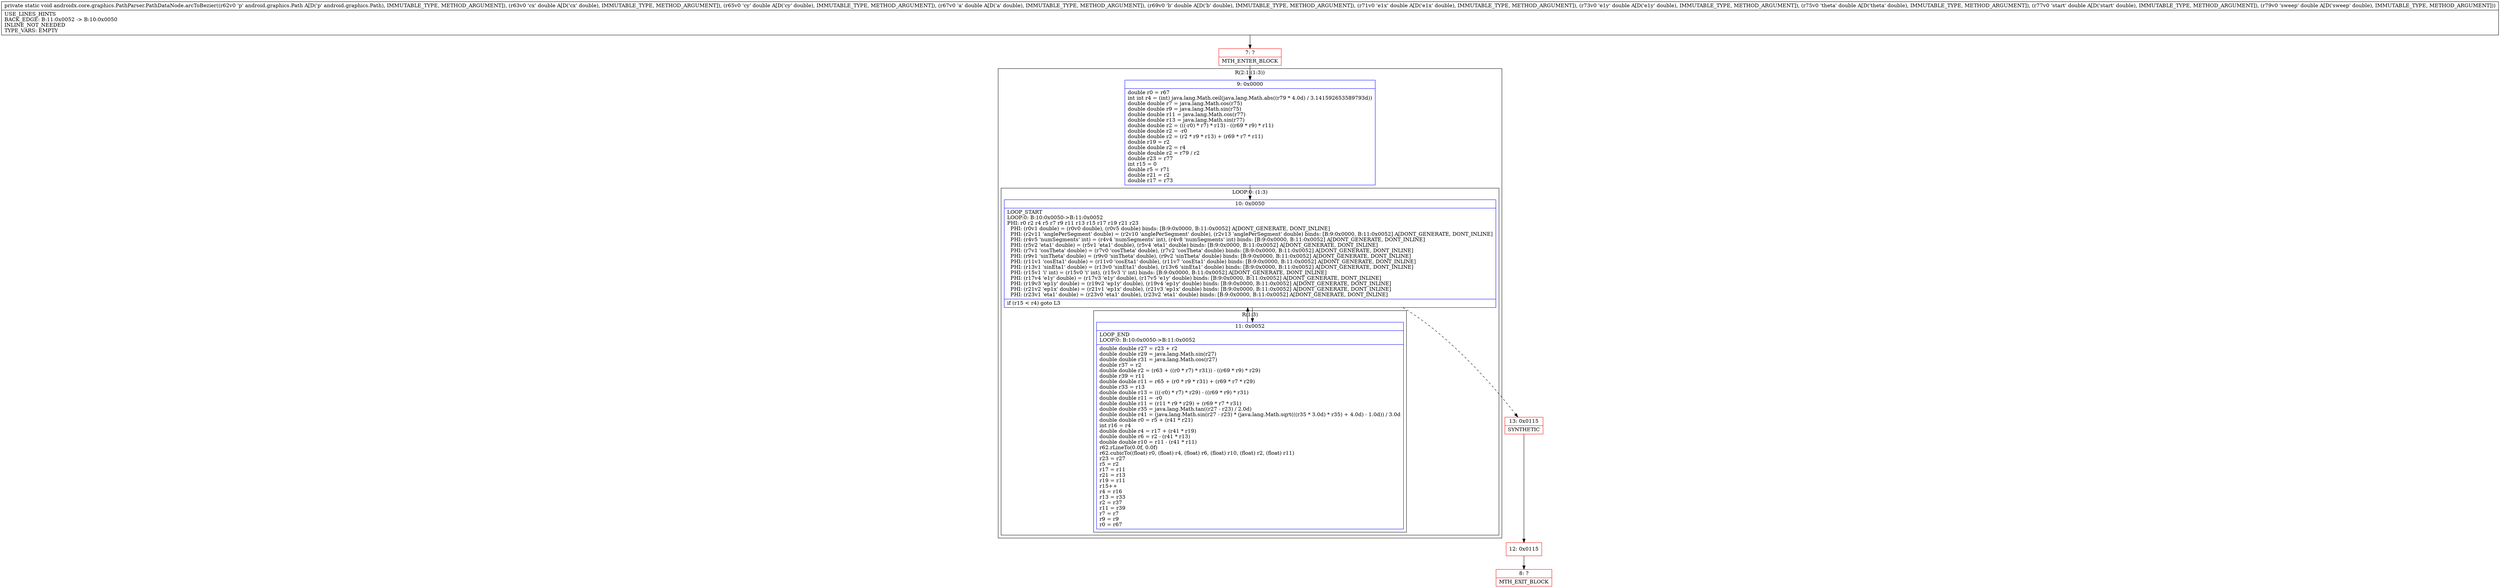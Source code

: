 digraph "CFG forandroidx.core.graphics.PathParser.PathDataNode.arcToBezier(Landroid\/graphics\/Path;DDDDDDDDD)V" {
subgraph cluster_Region_1475278423 {
label = "R(2:1|(1:3))";
node [shape=record,color=blue];
Node_9 [shape=record,label="{9\:\ 0x0000|double r0 = r67\lint int r4 = (int) java.lang.Math.ceil(java.lang.Math.abs((r79 * 4.0d) \/ 3.141592653589793d))\ldouble double r7 = java.lang.Math.cos(r75)\ldouble double r9 = java.lang.Math.sin(r75)\ldouble double r11 = java.lang.Math.cos(r77)\ldouble double r13 = java.lang.Math.sin(r77)\ldouble double r2 = (((\-r0) * r7) * r13) \- ((r69 * r9) * r11)\ldouble double r2 = \-r0\ldouble double r2 = (r2 * r9 * r13) + (r69 * r7 * r11)\ldouble r19 = r2\ldouble double r2 = r4\ldouble double r2 = r79 \/ r2\ldouble r23 = r77\lint r15 = 0\ldouble r5 = r71\ldouble r21 = r2\ldouble r17 = r73\l}"];
subgraph cluster_LoopRegion_2006287287 {
label = "LOOP:0: (1:3)";
node [shape=record,color=blue];
Node_10 [shape=record,label="{10\:\ 0x0050|LOOP_START\lLOOP:0: B:10:0x0050\-\>B:11:0x0052\lPHI: r0 r2 r4 r5 r7 r9 r11 r13 r15 r17 r19 r21 r23 \l  PHI: (r0v1 double) = (r0v0 double), (r0v5 double) binds: [B:9:0x0000, B:11:0x0052] A[DONT_GENERATE, DONT_INLINE]\l  PHI: (r2v11 'anglePerSegment' double) = (r2v10 'anglePerSegment' double), (r2v13 'anglePerSegment' double) binds: [B:9:0x0000, B:11:0x0052] A[DONT_GENERATE, DONT_INLINE]\l  PHI: (r4v5 'numSegments' int) = (r4v4 'numSegments' int), (r4v8 'numSegments' int) binds: [B:9:0x0000, B:11:0x0052] A[DONT_GENERATE, DONT_INLINE]\l  PHI: (r5v2 'eta1' double) = (r5v1 'eta1' double), (r5v4 'eta1' double) binds: [B:9:0x0000, B:11:0x0052] A[DONT_GENERATE, DONT_INLINE]\l  PHI: (r7v1 'cosTheta' double) = (r7v0 'cosTheta' double), (r7v2 'cosTheta' double) binds: [B:9:0x0000, B:11:0x0052] A[DONT_GENERATE, DONT_INLINE]\l  PHI: (r9v1 'sinTheta' double) = (r9v0 'sinTheta' double), (r9v2 'sinTheta' double) binds: [B:9:0x0000, B:11:0x0052] A[DONT_GENERATE, DONT_INLINE]\l  PHI: (r11v1 'cosEta1' double) = (r11v0 'cosEta1' double), (r11v7 'cosEta1' double) binds: [B:9:0x0000, B:11:0x0052] A[DONT_GENERATE, DONT_INLINE]\l  PHI: (r13v1 'sinEta1' double) = (r13v0 'sinEta1' double), (r13v6 'sinEta1' double) binds: [B:9:0x0000, B:11:0x0052] A[DONT_GENERATE, DONT_INLINE]\l  PHI: (r15v1 'i' int) = (r15v0 'i' int), (r15v3 'i' int) binds: [B:9:0x0000, B:11:0x0052] A[DONT_GENERATE, DONT_INLINE]\l  PHI: (r17v4 'e1y' double) = (r17v3 'e1y' double), (r17v5 'e1y' double) binds: [B:9:0x0000, B:11:0x0052] A[DONT_GENERATE, DONT_INLINE]\l  PHI: (r19v3 'ep1y' double) = (r19v2 'ep1y' double), (r19v4 'ep1y' double) binds: [B:9:0x0000, B:11:0x0052] A[DONT_GENERATE, DONT_INLINE]\l  PHI: (r21v2 'ep1x' double) = (r21v1 'ep1x' double), (r21v3 'ep1x' double) binds: [B:9:0x0000, B:11:0x0052] A[DONT_GENERATE, DONT_INLINE]\l  PHI: (r23v1 'eta1' double) = (r23v0 'eta1' double), (r23v2 'eta1' double) binds: [B:9:0x0000, B:11:0x0052] A[DONT_GENERATE, DONT_INLINE]\l|if (r15 \< r4) goto L3\l}"];
subgraph cluster_Region_1422161119 {
label = "R(1:3)";
node [shape=record,color=blue];
Node_11 [shape=record,label="{11\:\ 0x0052|LOOP_END\lLOOP:0: B:10:0x0050\-\>B:11:0x0052\l|double double r27 = r23 + r2\ldouble double r29 = java.lang.Math.sin(r27)\ldouble double r31 = java.lang.Math.cos(r27)\ldouble r37 = r2\ldouble double r2 = (r63 + ((r0 * r7) * r31)) \- ((r69 * r9) * r29)\ldouble r39 = r11\ldouble double r11 = r65 + (r0 * r9 * r31) + (r69 * r7 * r29)\ldouble r33 = r13\ldouble double r13 = (((\-r0) * r7) * r29) \- ((r69 * r9) * r31)\ldouble double r11 = \-r0\ldouble double r11 = (r11 * r9 * r29) + (r69 * r7 * r31)\ldouble double r35 = java.lang.Math.tan((r27 \- r23) \/ 2.0d)\ldouble double r41 = (java.lang.Math.sin(r27 \- r23) * (java.lang.Math.sqrt(((r35 * 3.0d) * r35) + 4.0d) \- 1.0d)) \/ 3.0d\ldouble double r0 = r5 + (r41 * r21)\lint r16 = r4\ldouble double r4 = r17 + (r41 * r19)\ldouble double r6 = r2 \- (r41 * r13)\ldouble double r10 = r11 \- (r41 * r11)\lr62.rLineTo(0.0f, 0.0f)\lr62.cubicTo((float) r0, (float) r4, (float) r6, (float) r10, (float) r2, (float) r11)\lr23 = r27\lr5 = r2\lr17 = r11\lr21 = r13\lr19 = r11\lr15++\lr4 = r16\lr13 = r33\lr2 = r37\lr11 = r39\lr7 = r7\lr9 = r9\lr0 = r67\l}"];
}
}
}
Node_7 [shape=record,color=red,label="{7\:\ ?|MTH_ENTER_BLOCK\l}"];
Node_13 [shape=record,color=red,label="{13\:\ 0x0115|SYNTHETIC\l}"];
Node_12 [shape=record,color=red,label="{12\:\ 0x0115}"];
Node_8 [shape=record,color=red,label="{8\:\ ?|MTH_EXIT_BLOCK\l}"];
MethodNode[shape=record,label="{private static void androidx.core.graphics.PathParser.PathDataNode.arcToBezier((r62v0 'p' android.graphics.Path A[D('p' android.graphics.Path), IMMUTABLE_TYPE, METHOD_ARGUMENT]), (r63v0 'cx' double A[D('cx' double), IMMUTABLE_TYPE, METHOD_ARGUMENT]), (r65v0 'cy' double A[D('cy' double), IMMUTABLE_TYPE, METHOD_ARGUMENT]), (r67v0 'a' double A[D('a' double), IMMUTABLE_TYPE, METHOD_ARGUMENT]), (r69v0 'b' double A[D('b' double), IMMUTABLE_TYPE, METHOD_ARGUMENT]), (r71v0 'e1x' double A[D('e1x' double), IMMUTABLE_TYPE, METHOD_ARGUMENT]), (r73v0 'e1y' double A[D('e1y' double), IMMUTABLE_TYPE, METHOD_ARGUMENT]), (r75v0 'theta' double A[D('theta' double), IMMUTABLE_TYPE, METHOD_ARGUMENT]), (r77v0 'start' double A[D('start' double), IMMUTABLE_TYPE, METHOD_ARGUMENT]), (r79v0 'sweep' double A[D('sweep' double), IMMUTABLE_TYPE, METHOD_ARGUMENT]))  | USE_LINES_HINTS\lBACK_EDGE: B:11:0x0052 \-\> B:10:0x0050\lINLINE_NOT_NEEDED\lTYPE_VARS: EMPTY\l}"];
MethodNode -> Node_7;Node_9 -> Node_10;
Node_10 -> Node_11;
Node_10 -> Node_13[style=dashed];
Node_11 -> Node_10;
Node_7 -> Node_9;
Node_13 -> Node_12;
Node_12 -> Node_8;
}

